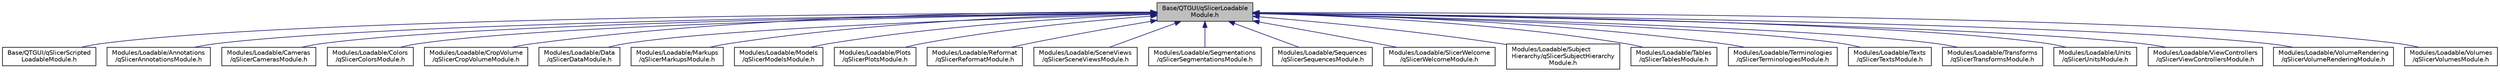 digraph "Base/QTGUI/qSlicerLoadableModule.h"
{
  bgcolor="transparent";
  edge [fontname="Helvetica",fontsize="10",labelfontname="Helvetica",labelfontsize="10"];
  node [fontname="Helvetica",fontsize="10",shape=record];
  Node10 [label="Base/QTGUI/qSlicerLoadable\lModule.h",height=0.2,width=0.4,color="black", fillcolor="grey75", style="filled", fontcolor="black"];
  Node10 -> Node11 [dir="back",color="midnightblue",fontsize="10",style="solid",fontname="Helvetica"];
  Node11 [label="Base/QTGUI/qSlicerScripted\lLoadableModule.h",height=0.2,width=0.4,color="black",URL="$qSlicerScriptedLoadableModule_8h.html"];
  Node10 -> Node12 [dir="back",color="midnightblue",fontsize="10",style="solid",fontname="Helvetica"];
  Node12 [label="Modules/Loadable/Annotations\l/qSlicerAnnotationsModule.h",height=0.2,width=0.4,color="black",URL="$qSlicerAnnotationsModule_8h.html"];
  Node10 -> Node13 [dir="back",color="midnightblue",fontsize="10",style="solid",fontname="Helvetica"];
  Node13 [label="Modules/Loadable/Cameras\l/qSlicerCamerasModule.h",height=0.2,width=0.4,color="black",URL="$qSlicerCamerasModule_8h.html"];
  Node10 -> Node14 [dir="back",color="midnightblue",fontsize="10",style="solid",fontname="Helvetica"];
  Node14 [label="Modules/Loadable/Colors\l/qSlicerColorsModule.h",height=0.2,width=0.4,color="black",URL="$qSlicerColorsModule_8h.html"];
  Node10 -> Node15 [dir="back",color="midnightblue",fontsize="10",style="solid",fontname="Helvetica"];
  Node15 [label="Modules/Loadable/CropVolume\l/qSlicerCropVolumeModule.h",height=0.2,width=0.4,color="black",URL="$qSlicerCropVolumeModule_8h.html"];
  Node10 -> Node16 [dir="back",color="midnightblue",fontsize="10",style="solid",fontname="Helvetica"];
  Node16 [label="Modules/Loadable/Data\l/qSlicerDataModule.h",height=0.2,width=0.4,color="black",URL="$qSlicerDataModule_8h.html"];
  Node10 -> Node17 [dir="back",color="midnightblue",fontsize="10",style="solid",fontname="Helvetica"];
  Node17 [label="Modules/Loadable/Markups\l/qSlicerMarkupsModule.h",height=0.2,width=0.4,color="black",URL="$qSlicerMarkupsModule_8h.html"];
  Node10 -> Node18 [dir="back",color="midnightblue",fontsize="10",style="solid",fontname="Helvetica"];
  Node18 [label="Modules/Loadable/Models\l/qSlicerModelsModule.h",height=0.2,width=0.4,color="black",URL="$qSlicerModelsModule_8h.html"];
  Node10 -> Node19 [dir="back",color="midnightblue",fontsize="10",style="solid",fontname="Helvetica"];
  Node19 [label="Modules/Loadable/Plots\l/qSlicerPlotsModule.h",height=0.2,width=0.4,color="black",URL="$qSlicerPlotsModule_8h.html"];
  Node10 -> Node20 [dir="back",color="midnightblue",fontsize="10",style="solid",fontname="Helvetica"];
  Node20 [label="Modules/Loadable/Reformat\l/qSlicerReformatModule.h",height=0.2,width=0.4,color="black",URL="$qSlicerReformatModule_8h.html"];
  Node10 -> Node21 [dir="back",color="midnightblue",fontsize="10",style="solid",fontname="Helvetica"];
  Node21 [label="Modules/Loadable/SceneViews\l/qSlicerSceneViewsModule.h",height=0.2,width=0.4,color="black",URL="$qSlicerSceneViewsModule_8h.html"];
  Node10 -> Node22 [dir="back",color="midnightblue",fontsize="10",style="solid",fontname="Helvetica"];
  Node22 [label="Modules/Loadable/Segmentations\l/qSlicerSegmentationsModule.h",height=0.2,width=0.4,color="black",URL="$qSlicerSegmentationsModule_8h.html"];
  Node10 -> Node23 [dir="back",color="midnightblue",fontsize="10",style="solid",fontname="Helvetica"];
  Node23 [label="Modules/Loadable/Sequences\l/qSlicerSequencesModule.h",height=0.2,width=0.4,color="black",URL="$qSlicerSequencesModule_8h.html"];
  Node10 -> Node24 [dir="back",color="midnightblue",fontsize="10",style="solid",fontname="Helvetica"];
  Node24 [label="Modules/Loadable/SlicerWelcome\l/qSlicerWelcomeModule.h",height=0.2,width=0.4,color="black",URL="$qSlicerWelcomeModule_8h.html"];
  Node10 -> Node25 [dir="back",color="midnightblue",fontsize="10",style="solid",fontname="Helvetica"];
  Node25 [label="Modules/Loadable/Subject\lHierarchy/qSlicerSubjectHierarchy\lModule.h",height=0.2,width=0.4,color="black",URL="$qSlicerSubjectHierarchyModule_8h.html"];
  Node10 -> Node26 [dir="back",color="midnightblue",fontsize="10",style="solid",fontname="Helvetica"];
  Node26 [label="Modules/Loadable/Tables\l/qSlicerTablesModule.h",height=0.2,width=0.4,color="black",URL="$qSlicerTablesModule_8h.html"];
  Node10 -> Node27 [dir="back",color="midnightblue",fontsize="10",style="solid",fontname="Helvetica"];
  Node27 [label="Modules/Loadable/Terminologies\l/qSlicerTerminologiesModule.h",height=0.2,width=0.4,color="black",URL="$qSlicerTerminologiesModule_8h.html"];
  Node10 -> Node28 [dir="back",color="midnightblue",fontsize="10",style="solid",fontname="Helvetica"];
  Node28 [label="Modules/Loadable/Texts\l/qSlicerTextsModule.h",height=0.2,width=0.4,color="black",URL="$qSlicerTextsModule_8h.html"];
  Node10 -> Node29 [dir="back",color="midnightblue",fontsize="10",style="solid",fontname="Helvetica"];
  Node29 [label="Modules/Loadable/Transforms\l/qSlicerTransformsModule.h",height=0.2,width=0.4,color="black",URL="$qSlicerTransformsModule_8h.html"];
  Node10 -> Node30 [dir="back",color="midnightblue",fontsize="10",style="solid",fontname="Helvetica"];
  Node30 [label="Modules/Loadable/Units\l/qSlicerUnitsModule.h",height=0.2,width=0.4,color="black",URL="$qSlicerUnitsModule_8h.html"];
  Node10 -> Node31 [dir="back",color="midnightblue",fontsize="10",style="solid",fontname="Helvetica"];
  Node31 [label="Modules/Loadable/ViewControllers\l/qSlicerViewControllersModule.h",height=0.2,width=0.4,color="black",URL="$qSlicerViewControllersModule_8h.html"];
  Node10 -> Node32 [dir="back",color="midnightblue",fontsize="10",style="solid",fontname="Helvetica"];
  Node32 [label="Modules/Loadable/VolumeRendering\l/qSlicerVolumeRenderingModule.h",height=0.2,width=0.4,color="black",URL="$qSlicerVolumeRenderingModule_8h.html"];
  Node10 -> Node33 [dir="back",color="midnightblue",fontsize="10",style="solid",fontname="Helvetica"];
  Node33 [label="Modules/Loadable/Volumes\l/qSlicerVolumesModule.h",height=0.2,width=0.4,color="black",URL="$qSlicerVolumesModule_8h.html"];
}

